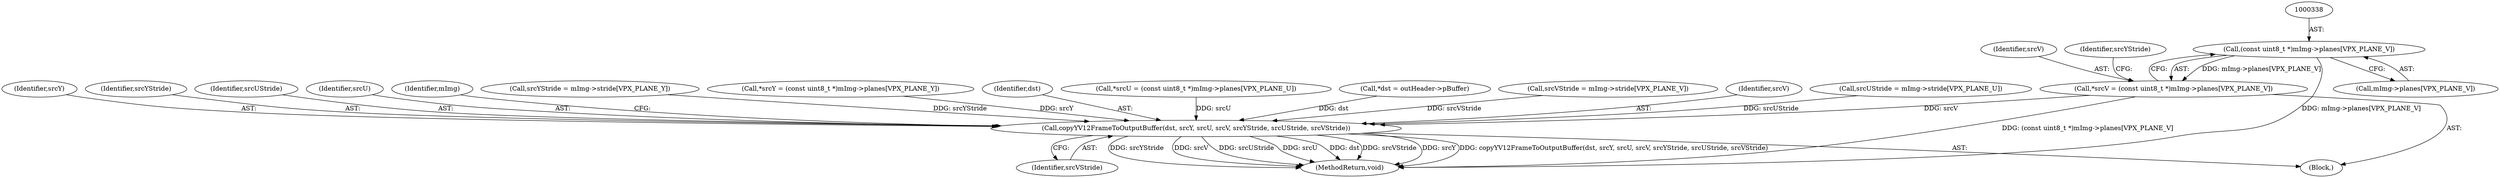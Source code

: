 digraph "0_Android_5a6788730acfc6fd8f4a6ef89d2c376572a26b55@array" {
"1000337" [label="(Call,(const uint8_t *)mImg->planes[VPX_PLANE_V])"];
"1000335" [label="(Call,*srcV = (const uint8_t *)mImg->planes[VPX_PLANE_V])"];
"1000368" [label="(Call,copyYV12FrameToOutputBuffer(dst, srcY, srcU, srcV, srcYStride, srcUStride, srcVStride))"];
"1000361" [label="(Call,srcVStride = mImg->stride[VPX_PLANE_V])"];
"1000372" [label="(Identifier,srcV)"];
"1000339" [label="(Call,mImg->planes[VPX_PLANE_V])"];
"1000375" [label="(Identifier,srcVStride)"];
"1000353" [label="(Call,srcUStride = mImg->stride[VPX_PLANE_U])"];
"1000370" [label="(Identifier,srcY)"];
"1000373" [label="(Identifier,srcYStride)"];
"1000374" [label="(Identifier,srcUStride)"];
"1000335" [label="(Call,*srcV = (const uint8_t *)mImg->planes[VPX_PLANE_V])"];
"1000336" [label="(Identifier,srcV)"];
"1000371" [label="(Identifier,srcU)"];
"1000377" [label="(Identifier,mImg)"];
"1000337" [label="(Call,(const uint8_t *)mImg->planes[VPX_PLANE_V])"];
"1000345" [label="(Call,srcYStride = mImg->stride[VPX_PLANE_Y])"];
"1000368" [label="(Call,copyYV12FrameToOutputBuffer(dst, srcY, srcU, srcV, srcYStride, srcUStride, srcVStride))"];
"1000346" [label="(Identifier,srcYStride)"];
"1000246" [label="(Block,)"];
"1000315" [label="(Call,*srcY = (const uint8_t *)mImg->planes[VPX_PLANE_Y])"];
"1000369" [label="(Identifier,dst)"];
"1000409" [label="(MethodReturn,void)"];
"1000325" [label="(Call,*srcU = (const uint8_t *)mImg->planes[VPX_PLANE_U])"];
"1000309" [label="(Call,*dst = outHeader->pBuffer)"];
"1000337" -> "1000335"  [label="AST: "];
"1000337" -> "1000339"  [label="CFG: "];
"1000338" -> "1000337"  [label="AST: "];
"1000339" -> "1000337"  [label="AST: "];
"1000335" -> "1000337"  [label="CFG: "];
"1000337" -> "1000409"  [label="DDG: mImg->planes[VPX_PLANE_V]"];
"1000337" -> "1000335"  [label="DDG: mImg->planes[VPX_PLANE_V]"];
"1000335" -> "1000246"  [label="AST: "];
"1000336" -> "1000335"  [label="AST: "];
"1000346" -> "1000335"  [label="CFG: "];
"1000335" -> "1000409"  [label="DDG: (const uint8_t *)mImg->planes[VPX_PLANE_V]"];
"1000335" -> "1000368"  [label="DDG: srcV"];
"1000368" -> "1000246"  [label="AST: "];
"1000368" -> "1000375"  [label="CFG: "];
"1000369" -> "1000368"  [label="AST: "];
"1000370" -> "1000368"  [label="AST: "];
"1000371" -> "1000368"  [label="AST: "];
"1000372" -> "1000368"  [label="AST: "];
"1000373" -> "1000368"  [label="AST: "];
"1000374" -> "1000368"  [label="AST: "];
"1000375" -> "1000368"  [label="AST: "];
"1000377" -> "1000368"  [label="CFG: "];
"1000368" -> "1000409"  [label="DDG: dst"];
"1000368" -> "1000409"  [label="DDG: srcVStride"];
"1000368" -> "1000409"  [label="DDG: srcY"];
"1000368" -> "1000409"  [label="DDG: copyYV12FrameToOutputBuffer(dst, srcY, srcU, srcV, srcYStride, srcUStride, srcVStride)"];
"1000368" -> "1000409"  [label="DDG: srcYStride"];
"1000368" -> "1000409"  [label="DDG: srcV"];
"1000368" -> "1000409"  [label="DDG: srcUStride"];
"1000368" -> "1000409"  [label="DDG: srcU"];
"1000309" -> "1000368"  [label="DDG: dst"];
"1000315" -> "1000368"  [label="DDG: srcY"];
"1000325" -> "1000368"  [label="DDG: srcU"];
"1000345" -> "1000368"  [label="DDG: srcYStride"];
"1000353" -> "1000368"  [label="DDG: srcUStride"];
"1000361" -> "1000368"  [label="DDG: srcVStride"];
}
